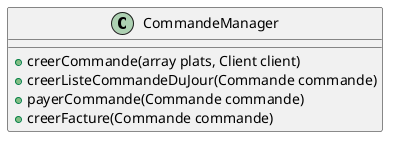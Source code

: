 @startuml CommandeManager

Class CommandeManager {

    + creerCommande(array plats, Client client)
    + creerListeCommandeDuJour(Commande commande)
    + payerCommande(Commande commande)
    + creerFacture(Commande commande)
    
    }

@enduml